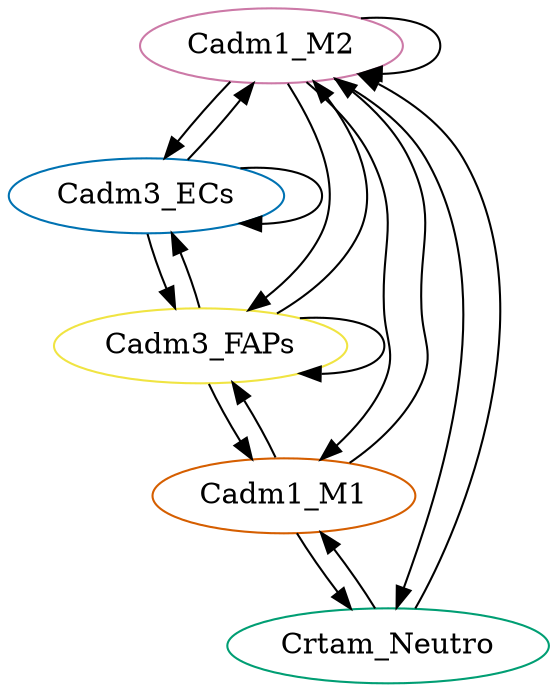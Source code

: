 digraph "" {
	Cadm1_M2	[averagexp=0.4333912691303236,
		celltype=M2,
		color="#CC79A7",
		genesym=Cadm1,
		nodetype=receiver];
	Cadm1_M2 -> Cadm1_M2	[ecolor="#CC79A7",
		origtype=Cadm1_M2,
		weight=0.1878279921583925];
	Cadm3_ECs	[averagexp=0.3177102277270478,
		celltype=ECs,
		color="#0072B2",
		genesym=Cadm3,
		nodetype=receiver];
	Cadm1_M2 -> Cadm3_ECs	[ecolor="#CC79A7",
		origtype=Cadm1_M2,
		weight=0.1376928388103093];
	Crtam_Neutro	[averagexp=0.5427557308636116,
		celltype=Neutro,
		color="#009E73",
		genesym=Crtam,
		nodetype=sender];
	Cadm1_M2 -> Crtam_Neutro	[ecolor="#CC79A7",
		origtype=Cadm1_M2,
		weight=0.235225595026737];
	Cadm3_FAPs	[averagexp=0.4801038431365237,
		celltype=FAPs,
		color="#F0E442",
		genesym=Cadm3,
		nodetype=receiver];
	Cadm1_M2 -> Cadm3_FAPs	[ecolor="#CC79A7",
		origtype=Cadm1_M2,
		weight=0.2080728138912838];
	Cadm1_M1	[averagexp=0.2509703489935885,
		celltype=M1,
		color="#D55E00",
		genesym=Cadm1,
		nodetype=receiver];
	Cadm1_M2 -> Cadm1_M1	[ecolor="#CC79A7",
		origtype=Cadm1_M2,
		weight=0.1087683580644115];
	Cadm3_ECs -> Cadm1_M2	[ecolor="#0072B2",
		origtype=Cadm3_ECs,
		weight=0.1376928388103093];
	Cadm3_ECs -> Cadm3_ECs	[ecolor="#0072B2",
		origtype=Cadm3_ECs,
		weight=0.1009397888023725];
	Cadm3_ECs -> Cadm3_FAPs	[ecolor="#0072B2",
		origtype=Cadm3_ECs,
		weight=0.1525339013355357];
	Crtam_Neutro -> Cadm1_M2	[ecolor="#009E73",
		origtype=Crtam_Neutro,
		weight=0.235225595026737];
	Crtam_Neutro -> Cadm1_M1	[ecolor="#009E73",
		origtype=Crtam_Neutro,
		weight=0.1362155951931108];
	Cadm3_FAPs -> Cadm1_M2	[ecolor="#F0E442",
		origtype=Cadm3_FAPs,
		weight=0.2080728138912838];
	Cadm3_FAPs -> Cadm3_ECs	[ecolor="#F0E442",
		origtype=Cadm3_FAPs,
		weight=0.1525339013355357];
	Cadm3_FAPs -> Cadm3_FAPs	[ecolor="#F0E442",
		origtype=Cadm3_FAPs,
		weight=0.2304997001944597];
	Cadm3_FAPs -> Cadm1_M1	[ecolor="#F0E442",
		origtype=Cadm3_FAPs,
		weight=0.1204918290651364];
	Cadm1_M1 -> Cadm1_M2	[ecolor="#D55E00",
		origtype=Cadm1_M1,
		weight=0.1087683580644115];
	Cadm1_M1 -> Crtam_Neutro	[ecolor="#D55E00",
		origtype=Cadm1_M1,
		weight=0.1362155951931108];
	Cadm1_M1 -> Cadm3_FAPs	[ecolor="#D55E00",
		origtype=Cadm1_M1,
		weight=0.1204918290651364];
}
